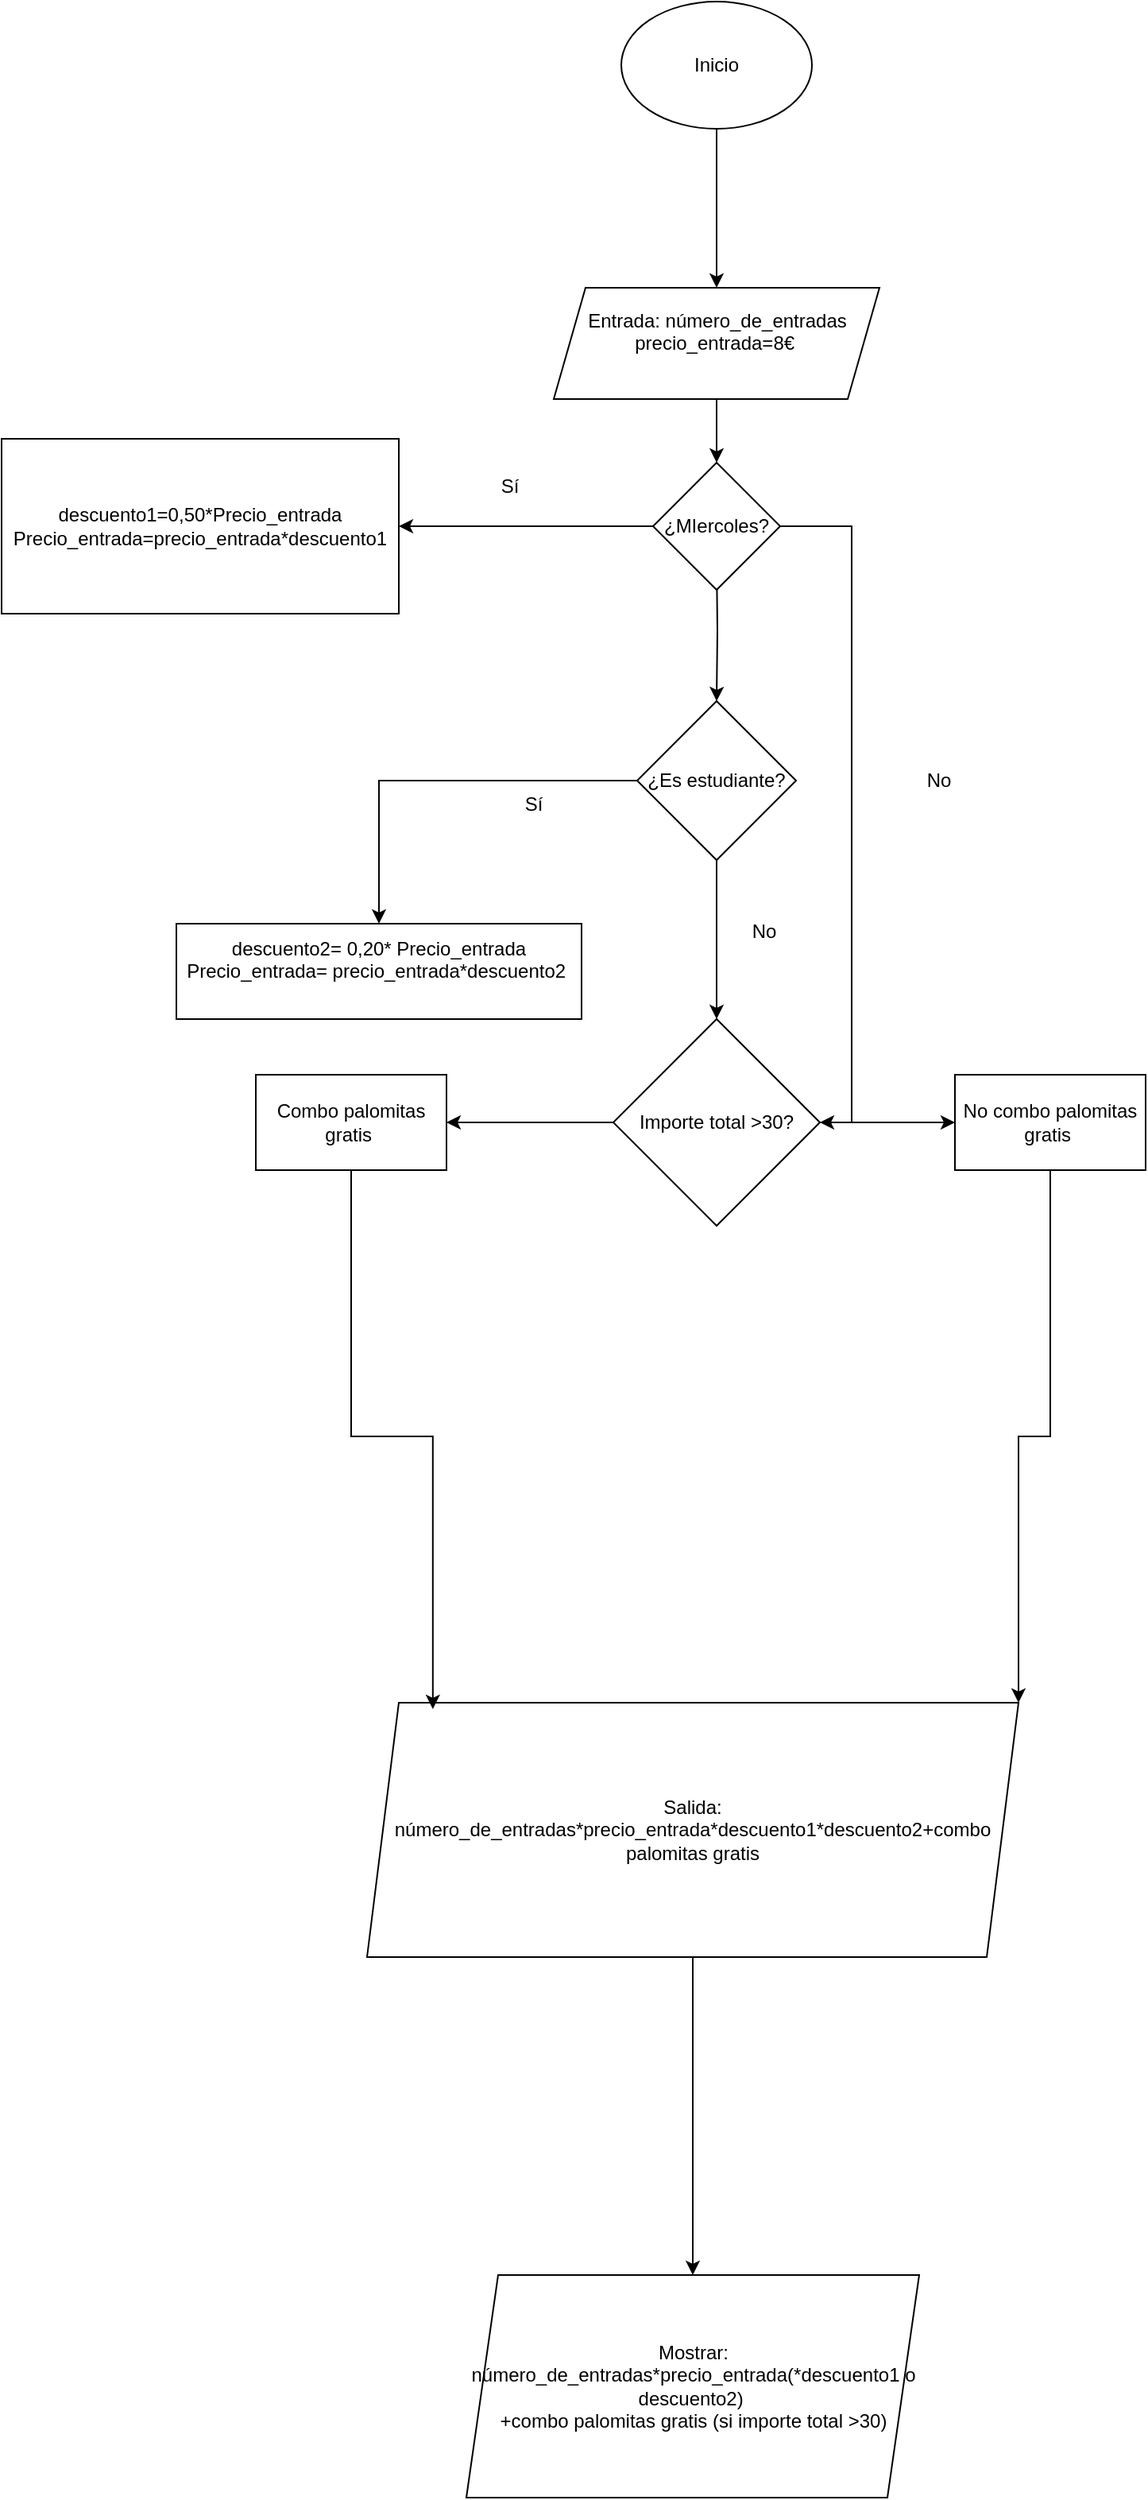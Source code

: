 <mxfile version="28.2.5">
  <diagram name="Página-1" id="J8ylHQQRLnfhxDNoG6VG">
    <mxGraphModel dx="1855" dy="595" grid="1" gridSize="10" guides="1" tooltips="1" connect="1" arrows="1" fold="1" page="1" pageScale="1" pageWidth="827" pageHeight="1169" math="0" shadow="0">
      <root>
        <mxCell id="0" />
        <mxCell id="1" parent="0" />
        <mxCell id="XAkCd8ZxCAYViQGOdoyz-5" value="" style="edgeStyle=orthogonalEdgeStyle;rounded=0;orthogonalLoop=1;jettySize=auto;html=1;" edge="1" parent="1" source="XAkCd8ZxCAYViQGOdoyz-1" target="XAkCd8ZxCAYViQGOdoyz-4">
          <mxGeometry relative="1" as="geometry" />
        </mxCell>
        <mxCell id="XAkCd8ZxCAYViQGOdoyz-1" value="Inicio" style="ellipse;whiteSpace=wrap;html=1;" vertex="1" parent="1">
          <mxGeometry x="320" y="30" width="120" height="80" as="geometry" />
        </mxCell>
        <mxCell id="XAkCd8ZxCAYViQGOdoyz-9" value="" style="edgeStyle=orthogonalEdgeStyle;rounded=0;orthogonalLoop=1;jettySize=auto;html=1;" edge="1" parent="1" source="XAkCd8ZxCAYViQGOdoyz-4">
          <mxGeometry relative="1" as="geometry">
            <mxPoint x="380" y="320" as="targetPoint" />
          </mxGeometry>
        </mxCell>
        <mxCell id="XAkCd8ZxCAYViQGOdoyz-4" value="&lt;div&gt;Entrada: número_de_entradas&lt;/div&gt;&lt;div&gt;&lt;span style=&quot;background-color: transparent; color: light-dark(rgb(0, 0, 0), rgb(255, 255, 255));&quot;&gt;precio_entrada=8€&amp;nbsp;&lt;/span&gt;&lt;/div&gt;&lt;div&gt;&lt;div&gt;&lt;br&gt;&lt;/div&gt;&lt;/div&gt;" style="shape=parallelogram;perimeter=parallelogramPerimeter;whiteSpace=wrap;html=1;fixedSize=1;" vertex="1" parent="1">
          <mxGeometry x="277.5" y="210" width="205" height="70" as="geometry" />
        </mxCell>
        <mxCell id="XAkCd8ZxCAYViQGOdoyz-11" value="" style="edgeStyle=orthogonalEdgeStyle;rounded=0;orthogonalLoop=1;jettySize=auto;html=1;" edge="1" parent="1" target="XAkCd8ZxCAYViQGOdoyz-10">
          <mxGeometry relative="1" as="geometry">
            <mxPoint x="380" y="380" as="sourcePoint" />
          </mxGeometry>
        </mxCell>
        <mxCell id="XAkCd8ZxCAYViQGOdoyz-13" value="" style="edgeStyle=orthogonalEdgeStyle;rounded=0;orthogonalLoop=1;jettySize=auto;html=1;" edge="1" parent="1" source="XAkCd8ZxCAYViQGOdoyz-10" target="XAkCd8ZxCAYViQGOdoyz-12">
          <mxGeometry relative="1" as="geometry" />
        </mxCell>
        <mxCell id="XAkCd8ZxCAYViQGOdoyz-23" value="" style="edgeStyle=orthogonalEdgeStyle;rounded=0;orthogonalLoop=1;jettySize=auto;html=1;" edge="1" parent="1" source="XAkCd8ZxCAYViQGOdoyz-10">
          <mxGeometry relative="1" as="geometry">
            <mxPoint x="380" y="670" as="targetPoint" />
            <Array as="points">
              <mxPoint x="380" y="530" />
              <mxPoint x="380" y="530" />
            </Array>
          </mxGeometry>
        </mxCell>
        <mxCell id="XAkCd8ZxCAYViQGOdoyz-10" value="¿Es estudiante?" style="rhombus;whiteSpace=wrap;html=1;" vertex="1" parent="1">
          <mxGeometry x="330" y="470" width="100" height="100" as="geometry" />
        </mxCell>
        <mxCell id="XAkCd8ZxCAYViQGOdoyz-12" value="descuento2= 0,20* Precio_entrada&lt;div&gt;Precio_entrada= precio_entrada*descuento2&amp;nbsp;&lt;div&gt;&lt;br&gt;&lt;/div&gt;&lt;/div&gt;" style="whiteSpace=wrap;html=1;" vertex="1" parent="1">
          <mxGeometry x="40" y="610" width="255" height="60" as="geometry" />
        </mxCell>
        <mxCell id="XAkCd8ZxCAYViQGOdoyz-14" value="Sí" style="text;strokeColor=none;align=center;fillColor=none;html=1;verticalAlign=middle;whiteSpace=wrap;rounded=0;" vertex="1" parent="1">
          <mxGeometry x="235" y="520" width="60" height="30" as="geometry" />
        </mxCell>
        <mxCell id="XAkCd8ZxCAYViQGOdoyz-20" value="" style="edgeStyle=orthogonalEdgeStyle;rounded=0;orthogonalLoop=1;jettySize=auto;html=1;" edge="1" parent="1" source="XAkCd8ZxCAYViQGOdoyz-17" target="XAkCd8ZxCAYViQGOdoyz-19">
          <mxGeometry relative="1" as="geometry" />
        </mxCell>
        <mxCell id="XAkCd8ZxCAYViQGOdoyz-24" style="edgeStyle=orthogonalEdgeStyle;rounded=0;orthogonalLoop=1;jettySize=auto;html=1;exitX=1;exitY=0.5;exitDx=0;exitDy=0;entryX=1;entryY=0.5;entryDx=0;entryDy=0;" edge="1" parent="1" source="XAkCd8ZxCAYViQGOdoyz-17" target="XAkCd8ZxCAYViQGOdoyz-31">
          <mxGeometry relative="1" as="geometry">
            <mxPoint x="440" y="700" as="targetPoint" />
          </mxGeometry>
        </mxCell>
        <mxCell id="XAkCd8ZxCAYViQGOdoyz-17" value="¿MIercoles?" style="rhombus;whiteSpace=wrap;html=1;" vertex="1" parent="1">
          <mxGeometry x="340" y="320" width="80" height="80" as="geometry" />
        </mxCell>
        <mxCell id="XAkCd8ZxCAYViQGOdoyz-19" value="descuento1=0,50*Precio_entrada&lt;div&gt;Precio_entrada=precio_entrada*descuento1&lt;/div&gt;" style="whiteSpace=wrap;html=1;" vertex="1" parent="1">
          <mxGeometry x="-70" y="305" width="250" height="110" as="geometry" />
        </mxCell>
        <mxCell id="XAkCd8ZxCAYViQGOdoyz-21" value="Sí" style="text;strokeColor=none;align=center;fillColor=none;html=1;verticalAlign=middle;whiteSpace=wrap;rounded=0;" vertex="1" parent="1">
          <mxGeometry x="220" y="320" width="60" height="30" as="geometry" />
        </mxCell>
        <mxCell id="XAkCd8ZxCAYViQGOdoyz-26" value="No" style="text;strokeColor=none;align=center;fillColor=none;html=1;verticalAlign=middle;whiteSpace=wrap;rounded=0;" vertex="1" parent="1">
          <mxGeometry x="490" y="505" width="60" height="30" as="geometry" />
        </mxCell>
        <mxCell id="XAkCd8ZxCAYViQGOdoyz-30" value="No" style="text;strokeColor=none;align=center;fillColor=none;html=1;verticalAlign=middle;whiteSpace=wrap;rounded=0;" vertex="1" parent="1">
          <mxGeometry x="380" y="600" width="60" height="30" as="geometry" />
        </mxCell>
        <mxCell id="XAkCd8ZxCAYViQGOdoyz-35" value="" style="edgeStyle=orthogonalEdgeStyle;rounded=0;orthogonalLoop=1;jettySize=auto;html=1;" edge="1" parent="1" source="XAkCd8ZxCAYViQGOdoyz-31" target="XAkCd8ZxCAYViQGOdoyz-34">
          <mxGeometry relative="1" as="geometry" />
        </mxCell>
        <mxCell id="XAkCd8ZxCAYViQGOdoyz-37" value="" style="edgeStyle=orthogonalEdgeStyle;rounded=0;orthogonalLoop=1;jettySize=auto;html=1;" edge="1" parent="1" source="XAkCd8ZxCAYViQGOdoyz-31" target="XAkCd8ZxCAYViQGOdoyz-36">
          <mxGeometry relative="1" as="geometry" />
        </mxCell>
        <mxCell id="XAkCd8ZxCAYViQGOdoyz-31" value="Importe total &amp;gt;30?" style="rhombus;whiteSpace=wrap;html=1;" vertex="1" parent="1">
          <mxGeometry x="315" y="670" width="130" height="130" as="geometry" />
        </mxCell>
        <mxCell id="XAkCd8ZxCAYViQGOdoyz-34" value="Combo palomitas gratis&amp;nbsp;" style="whiteSpace=wrap;html=1;" vertex="1" parent="1">
          <mxGeometry x="90" y="705" width="120" height="60" as="geometry" />
        </mxCell>
        <mxCell id="XAkCd8ZxCAYViQGOdoyz-40" style="edgeStyle=orthogonalEdgeStyle;rounded=0;orthogonalLoop=1;jettySize=auto;html=1;exitX=0.5;exitY=1;exitDx=0;exitDy=0;entryX=1;entryY=0;entryDx=0;entryDy=0;" edge="1" parent="1" source="XAkCd8ZxCAYViQGOdoyz-36" target="XAkCd8ZxCAYViQGOdoyz-38">
          <mxGeometry relative="1" as="geometry" />
        </mxCell>
        <mxCell id="XAkCd8ZxCAYViQGOdoyz-36" value="No combo palomitas gratis&amp;nbsp;" style="whiteSpace=wrap;html=1;" vertex="1" parent="1">
          <mxGeometry x="530" y="705" width="120" height="60" as="geometry" />
        </mxCell>
        <mxCell id="XAkCd8ZxCAYViQGOdoyz-44" value="" style="edgeStyle=orthogonalEdgeStyle;rounded=0;orthogonalLoop=1;jettySize=auto;html=1;" edge="1" parent="1" source="XAkCd8ZxCAYViQGOdoyz-38" target="XAkCd8ZxCAYViQGOdoyz-43">
          <mxGeometry relative="1" as="geometry" />
        </mxCell>
        <mxCell id="XAkCd8ZxCAYViQGOdoyz-38" value="Salida: número_de_entradas*precio_entrada*descuento1*descuento2+combo palomitas gratis" style="shape=parallelogram;perimeter=parallelogramPerimeter;whiteSpace=wrap;html=1;fixedSize=1;" vertex="1" parent="1">
          <mxGeometry x="160" y="1100" width="410" height="160" as="geometry" />
        </mxCell>
        <mxCell id="XAkCd8ZxCAYViQGOdoyz-41" style="edgeStyle=orthogonalEdgeStyle;rounded=0;orthogonalLoop=1;jettySize=auto;html=1;exitX=0.5;exitY=1;exitDx=0;exitDy=0;entryX=0.101;entryY=0.025;entryDx=0;entryDy=0;entryPerimeter=0;" edge="1" parent="1" source="XAkCd8ZxCAYViQGOdoyz-34" target="XAkCd8ZxCAYViQGOdoyz-38">
          <mxGeometry relative="1" as="geometry" />
        </mxCell>
        <mxCell id="XAkCd8ZxCAYViQGOdoyz-43" value="Mostrar: número_de_entradas*precio_entrada(*descuento1 o descuento2)&amp;nbsp;&lt;div&gt;+combo palomitas gratis (si importe total &amp;gt;30)&lt;/div&gt;" style="shape=parallelogram;perimeter=parallelogramPerimeter;whiteSpace=wrap;html=1;fixedSize=1;" vertex="1" parent="1">
          <mxGeometry x="222.5" y="1460" width="285" height="140" as="geometry" />
        </mxCell>
      </root>
    </mxGraphModel>
  </diagram>
</mxfile>
